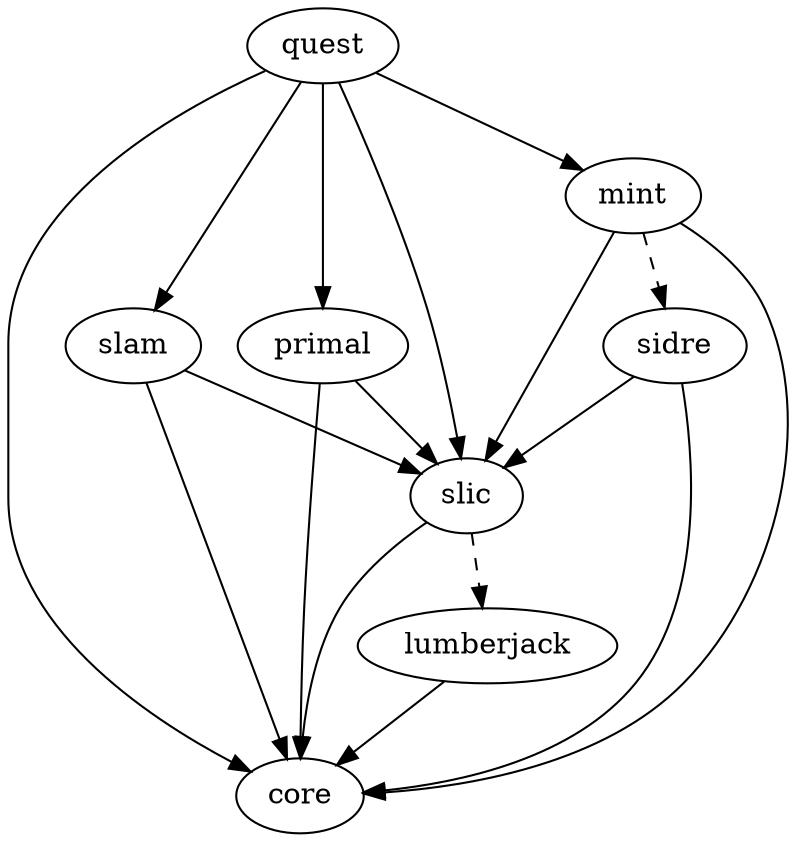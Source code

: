 digraph dependencies {
  quest -> {slam primal mint};
  {quest slam primal mint} -> {slic core};
  mint -> sidre [style="dashed"];
  sidre -> {slic core};
  slic -> core;
  slic -> lumberjack [style="dashed"];
  lumberjack -> core;
}

